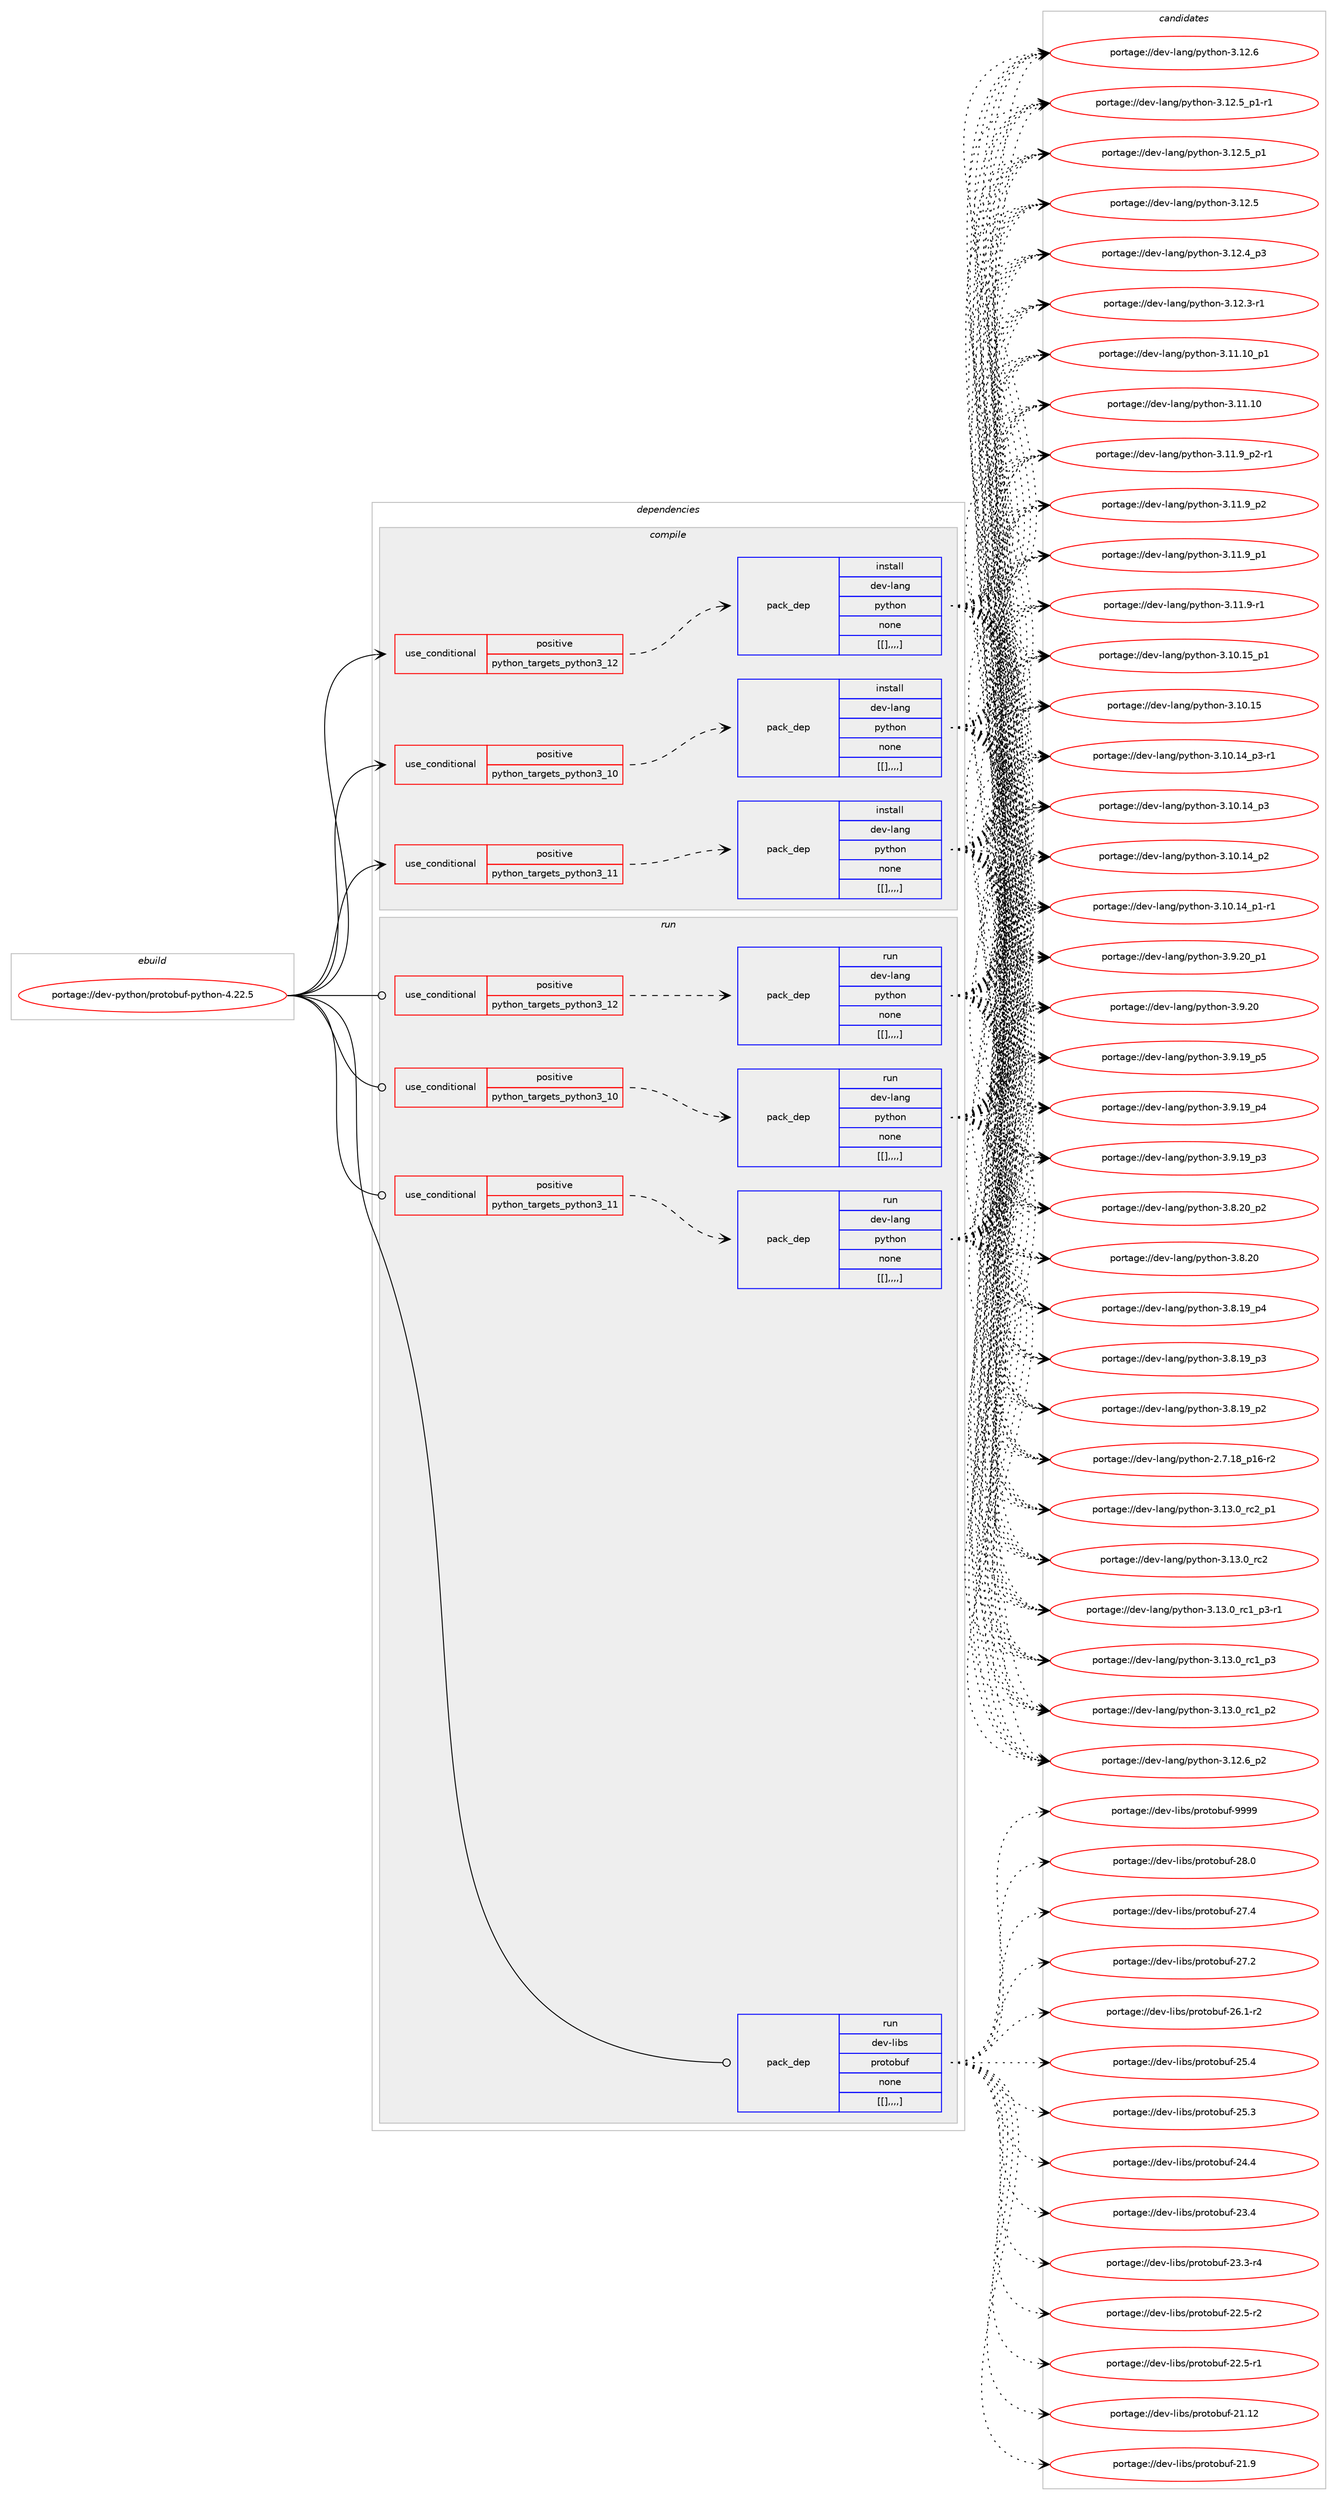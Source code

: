 digraph prolog {

# *************
# Graph options
# *************

newrank=true;
concentrate=true;
compound=true;
graph [rankdir=LR,fontname=Helvetica,fontsize=10,ranksep=1.5];#, ranksep=2.5, nodesep=0.2];
edge  [arrowhead=vee];
node  [fontname=Helvetica,fontsize=10];

# **********
# The ebuild
# **********

subgraph cluster_leftcol {
color=gray;
label=<<i>ebuild</i>>;
id [label="portage://dev-python/protobuf-python-4.22.5", color=red, width=4, href="../dev-python/protobuf-python-4.22.5.svg"];
}

# ****************
# The dependencies
# ****************

subgraph cluster_midcol {
color=gray;
label=<<i>dependencies</i>>;
subgraph cluster_compile {
fillcolor="#eeeeee";
style=filled;
label=<<i>compile</i>>;
subgraph cond37713 {
dependency157585 [label=<<TABLE BORDER="0" CELLBORDER="1" CELLSPACING="0" CELLPADDING="4"><TR><TD ROWSPAN="3" CELLPADDING="10">use_conditional</TD></TR><TR><TD>positive</TD></TR><TR><TD>python_targets_python3_10</TD></TR></TABLE>>, shape=none, color=red];
subgraph pack118655 {
dependency157586 [label=<<TABLE BORDER="0" CELLBORDER="1" CELLSPACING="0" CELLPADDING="4" WIDTH="220"><TR><TD ROWSPAN="6" CELLPADDING="30">pack_dep</TD></TR><TR><TD WIDTH="110">install</TD></TR><TR><TD>dev-lang</TD></TR><TR><TD>python</TD></TR><TR><TD>none</TD></TR><TR><TD>[[],,,,]</TD></TR></TABLE>>, shape=none, color=blue];
}
dependency157585:e -> dependency157586:w [weight=20,style="dashed",arrowhead="vee"];
}
id:e -> dependency157585:w [weight=20,style="solid",arrowhead="vee"];
subgraph cond37714 {
dependency157587 [label=<<TABLE BORDER="0" CELLBORDER="1" CELLSPACING="0" CELLPADDING="4"><TR><TD ROWSPAN="3" CELLPADDING="10">use_conditional</TD></TR><TR><TD>positive</TD></TR><TR><TD>python_targets_python3_11</TD></TR></TABLE>>, shape=none, color=red];
subgraph pack118656 {
dependency157588 [label=<<TABLE BORDER="0" CELLBORDER="1" CELLSPACING="0" CELLPADDING="4" WIDTH="220"><TR><TD ROWSPAN="6" CELLPADDING="30">pack_dep</TD></TR><TR><TD WIDTH="110">install</TD></TR><TR><TD>dev-lang</TD></TR><TR><TD>python</TD></TR><TR><TD>none</TD></TR><TR><TD>[[],,,,]</TD></TR></TABLE>>, shape=none, color=blue];
}
dependency157587:e -> dependency157588:w [weight=20,style="dashed",arrowhead="vee"];
}
id:e -> dependency157587:w [weight=20,style="solid",arrowhead="vee"];
subgraph cond37715 {
dependency157589 [label=<<TABLE BORDER="0" CELLBORDER="1" CELLSPACING="0" CELLPADDING="4"><TR><TD ROWSPAN="3" CELLPADDING="10">use_conditional</TD></TR><TR><TD>positive</TD></TR><TR><TD>python_targets_python3_12</TD></TR></TABLE>>, shape=none, color=red];
subgraph pack118657 {
dependency157590 [label=<<TABLE BORDER="0" CELLBORDER="1" CELLSPACING="0" CELLPADDING="4" WIDTH="220"><TR><TD ROWSPAN="6" CELLPADDING="30">pack_dep</TD></TR><TR><TD WIDTH="110">install</TD></TR><TR><TD>dev-lang</TD></TR><TR><TD>python</TD></TR><TR><TD>none</TD></TR><TR><TD>[[],,,,]</TD></TR></TABLE>>, shape=none, color=blue];
}
dependency157589:e -> dependency157590:w [weight=20,style="dashed",arrowhead="vee"];
}
id:e -> dependency157589:w [weight=20,style="solid",arrowhead="vee"];
}
subgraph cluster_compileandrun {
fillcolor="#eeeeee";
style=filled;
label=<<i>compile and run</i>>;
}
subgraph cluster_run {
fillcolor="#eeeeee";
style=filled;
label=<<i>run</i>>;
subgraph cond37716 {
dependency157591 [label=<<TABLE BORDER="0" CELLBORDER="1" CELLSPACING="0" CELLPADDING="4"><TR><TD ROWSPAN="3" CELLPADDING="10">use_conditional</TD></TR><TR><TD>positive</TD></TR><TR><TD>python_targets_python3_10</TD></TR></TABLE>>, shape=none, color=red];
subgraph pack118658 {
dependency157592 [label=<<TABLE BORDER="0" CELLBORDER="1" CELLSPACING="0" CELLPADDING="4" WIDTH="220"><TR><TD ROWSPAN="6" CELLPADDING="30">pack_dep</TD></TR><TR><TD WIDTH="110">run</TD></TR><TR><TD>dev-lang</TD></TR><TR><TD>python</TD></TR><TR><TD>none</TD></TR><TR><TD>[[],,,,]</TD></TR></TABLE>>, shape=none, color=blue];
}
dependency157591:e -> dependency157592:w [weight=20,style="dashed",arrowhead="vee"];
}
id:e -> dependency157591:w [weight=20,style="solid",arrowhead="odot"];
subgraph cond37717 {
dependency157593 [label=<<TABLE BORDER="0" CELLBORDER="1" CELLSPACING="0" CELLPADDING="4"><TR><TD ROWSPAN="3" CELLPADDING="10">use_conditional</TD></TR><TR><TD>positive</TD></TR><TR><TD>python_targets_python3_11</TD></TR></TABLE>>, shape=none, color=red];
subgraph pack118659 {
dependency157594 [label=<<TABLE BORDER="0" CELLBORDER="1" CELLSPACING="0" CELLPADDING="4" WIDTH="220"><TR><TD ROWSPAN="6" CELLPADDING="30">pack_dep</TD></TR><TR><TD WIDTH="110">run</TD></TR><TR><TD>dev-lang</TD></TR><TR><TD>python</TD></TR><TR><TD>none</TD></TR><TR><TD>[[],,,,]</TD></TR></TABLE>>, shape=none, color=blue];
}
dependency157593:e -> dependency157594:w [weight=20,style="dashed",arrowhead="vee"];
}
id:e -> dependency157593:w [weight=20,style="solid",arrowhead="odot"];
subgraph cond37718 {
dependency157595 [label=<<TABLE BORDER="0" CELLBORDER="1" CELLSPACING="0" CELLPADDING="4"><TR><TD ROWSPAN="3" CELLPADDING="10">use_conditional</TD></TR><TR><TD>positive</TD></TR><TR><TD>python_targets_python3_12</TD></TR></TABLE>>, shape=none, color=red];
subgraph pack118660 {
dependency157596 [label=<<TABLE BORDER="0" CELLBORDER="1" CELLSPACING="0" CELLPADDING="4" WIDTH="220"><TR><TD ROWSPAN="6" CELLPADDING="30">pack_dep</TD></TR><TR><TD WIDTH="110">run</TD></TR><TR><TD>dev-lang</TD></TR><TR><TD>python</TD></TR><TR><TD>none</TD></TR><TR><TD>[[],,,,]</TD></TR></TABLE>>, shape=none, color=blue];
}
dependency157595:e -> dependency157596:w [weight=20,style="dashed",arrowhead="vee"];
}
id:e -> dependency157595:w [weight=20,style="solid",arrowhead="odot"];
subgraph pack118661 {
dependency157597 [label=<<TABLE BORDER="0" CELLBORDER="1" CELLSPACING="0" CELLPADDING="4" WIDTH="220"><TR><TD ROWSPAN="6" CELLPADDING="30">pack_dep</TD></TR><TR><TD WIDTH="110">run</TD></TR><TR><TD>dev-libs</TD></TR><TR><TD>protobuf</TD></TR><TR><TD>none</TD></TR><TR><TD>[[],,,,]</TD></TR></TABLE>>, shape=none, color=blue];
}
id:e -> dependency157597:w [weight=20,style="solid",arrowhead="odot"];
}
}

# **************
# The candidates
# **************

subgraph cluster_choices {
rank=same;
color=gray;
label=<<i>candidates</i>>;

subgraph choice118655 {
color=black;
nodesep=1;
choice100101118451089711010347112121116104111110455146495146489511499509511249 [label="portage://dev-lang/python-3.13.0_rc2_p1", color=red, width=4,href="../dev-lang/python-3.13.0_rc2_p1.svg"];
choice10010111845108971101034711212111610411111045514649514648951149950 [label="portage://dev-lang/python-3.13.0_rc2", color=red, width=4,href="../dev-lang/python-3.13.0_rc2.svg"];
choice1001011184510897110103471121211161041111104551464951464895114994995112514511449 [label="portage://dev-lang/python-3.13.0_rc1_p3-r1", color=red, width=4,href="../dev-lang/python-3.13.0_rc1_p3-r1.svg"];
choice100101118451089711010347112121116104111110455146495146489511499499511251 [label="portage://dev-lang/python-3.13.0_rc1_p3", color=red, width=4,href="../dev-lang/python-3.13.0_rc1_p3.svg"];
choice100101118451089711010347112121116104111110455146495146489511499499511250 [label="portage://dev-lang/python-3.13.0_rc1_p2", color=red, width=4,href="../dev-lang/python-3.13.0_rc1_p2.svg"];
choice100101118451089711010347112121116104111110455146495046549511250 [label="portage://dev-lang/python-3.12.6_p2", color=red, width=4,href="../dev-lang/python-3.12.6_p2.svg"];
choice10010111845108971101034711212111610411111045514649504654 [label="portage://dev-lang/python-3.12.6", color=red, width=4,href="../dev-lang/python-3.12.6.svg"];
choice1001011184510897110103471121211161041111104551464950465395112494511449 [label="portage://dev-lang/python-3.12.5_p1-r1", color=red, width=4,href="../dev-lang/python-3.12.5_p1-r1.svg"];
choice100101118451089711010347112121116104111110455146495046539511249 [label="portage://dev-lang/python-3.12.5_p1", color=red, width=4,href="../dev-lang/python-3.12.5_p1.svg"];
choice10010111845108971101034711212111610411111045514649504653 [label="portage://dev-lang/python-3.12.5", color=red, width=4,href="../dev-lang/python-3.12.5.svg"];
choice100101118451089711010347112121116104111110455146495046529511251 [label="portage://dev-lang/python-3.12.4_p3", color=red, width=4,href="../dev-lang/python-3.12.4_p3.svg"];
choice100101118451089711010347112121116104111110455146495046514511449 [label="portage://dev-lang/python-3.12.3-r1", color=red, width=4,href="../dev-lang/python-3.12.3-r1.svg"];
choice10010111845108971101034711212111610411111045514649494649489511249 [label="portage://dev-lang/python-3.11.10_p1", color=red, width=4,href="../dev-lang/python-3.11.10_p1.svg"];
choice1001011184510897110103471121211161041111104551464949464948 [label="portage://dev-lang/python-3.11.10", color=red, width=4,href="../dev-lang/python-3.11.10.svg"];
choice1001011184510897110103471121211161041111104551464949465795112504511449 [label="portage://dev-lang/python-3.11.9_p2-r1", color=red, width=4,href="../dev-lang/python-3.11.9_p2-r1.svg"];
choice100101118451089711010347112121116104111110455146494946579511250 [label="portage://dev-lang/python-3.11.9_p2", color=red, width=4,href="../dev-lang/python-3.11.9_p2.svg"];
choice100101118451089711010347112121116104111110455146494946579511249 [label="portage://dev-lang/python-3.11.9_p1", color=red, width=4,href="../dev-lang/python-3.11.9_p1.svg"];
choice100101118451089711010347112121116104111110455146494946574511449 [label="portage://dev-lang/python-3.11.9-r1", color=red, width=4,href="../dev-lang/python-3.11.9-r1.svg"];
choice10010111845108971101034711212111610411111045514649484649539511249 [label="portage://dev-lang/python-3.10.15_p1", color=red, width=4,href="../dev-lang/python-3.10.15_p1.svg"];
choice1001011184510897110103471121211161041111104551464948464953 [label="portage://dev-lang/python-3.10.15", color=red, width=4,href="../dev-lang/python-3.10.15.svg"];
choice100101118451089711010347112121116104111110455146494846495295112514511449 [label="portage://dev-lang/python-3.10.14_p3-r1", color=red, width=4,href="../dev-lang/python-3.10.14_p3-r1.svg"];
choice10010111845108971101034711212111610411111045514649484649529511251 [label="portage://dev-lang/python-3.10.14_p3", color=red, width=4,href="../dev-lang/python-3.10.14_p3.svg"];
choice10010111845108971101034711212111610411111045514649484649529511250 [label="portage://dev-lang/python-3.10.14_p2", color=red, width=4,href="../dev-lang/python-3.10.14_p2.svg"];
choice100101118451089711010347112121116104111110455146494846495295112494511449 [label="portage://dev-lang/python-3.10.14_p1-r1", color=red, width=4,href="../dev-lang/python-3.10.14_p1-r1.svg"];
choice100101118451089711010347112121116104111110455146574650489511249 [label="portage://dev-lang/python-3.9.20_p1", color=red, width=4,href="../dev-lang/python-3.9.20_p1.svg"];
choice10010111845108971101034711212111610411111045514657465048 [label="portage://dev-lang/python-3.9.20", color=red, width=4,href="../dev-lang/python-3.9.20.svg"];
choice100101118451089711010347112121116104111110455146574649579511253 [label="portage://dev-lang/python-3.9.19_p5", color=red, width=4,href="../dev-lang/python-3.9.19_p5.svg"];
choice100101118451089711010347112121116104111110455146574649579511252 [label="portage://dev-lang/python-3.9.19_p4", color=red, width=4,href="../dev-lang/python-3.9.19_p4.svg"];
choice100101118451089711010347112121116104111110455146574649579511251 [label="portage://dev-lang/python-3.9.19_p3", color=red, width=4,href="../dev-lang/python-3.9.19_p3.svg"];
choice100101118451089711010347112121116104111110455146564650489511250 [label="portage://dev-lang/python-3.8.20_p2", color=red, width=4,href="../dev-lang/python-3.8.20_p2.svg"];
choice10010111845108971101034711212111610411111045514656465048 [label="portage://dev-lang/python-3.8.20", color=red, width=4,href="../dev-lang/python-3.8.20.svg"];
choice100101118451089711010347112121116104111110455146564649579511252 [label="portage://dev-lang/python-3.8.19_p4", color=red, width=4,href="../dev-lang/python-3.8.19_p4.svg"];
choice100101118451089711010347112121116104111110455146564649579511251 [label="portage://dev-lang/python-3.8.19_p3", color=red, width=4,href="../dev-lang/python-3.8.19_p3.svg"];
choice100101118451089711010347112121116104111110455146564649579511250 [label="portage://dev-lang/python-3.8.19_p2", color=red, width=4,href="../dev-lang/python-3.8.19_p2.svg"];
choice100101118451089711010347112121116104111110455046554649569511249544511450 [label="portage://dev-lang/python-2.7.18_p16-r2", color=red, width=4,href="../dev-lang/python-2.7.18_p16-r2.svg"];
dependency157586:e -> choice100101118451089711010347112121116104111110455146495146489511499509511249:w [style=dotted,weight="100"];
dependency157586:e -> choice10010111845108971101034711212111610411111045514649514648951149950:w [style=dotted,weight="100"];
dependency157586:e -> choice1001011184510897110103471121211161041111104551464951464895114994995112514511449:w [style=dotted,weight="100"];
dependency157586:e -> choice100101118451089711010347112121116104111110455146495146489511499499511251:w [style=dotted,weight="100"];
dependency157586:e -> choice100101118451089711010347112121116104111110455146495146489511499499511250:w [style=dotted,weight="100"];
dependency157586:e -> choice100101118451089711010347112121116104111110455146495046549511250:w [style=dotted,weight="100"];
dependency157586:e -> choice10010111845108971101034711212111610411111045514649504654:w [style=dotted,weight="100"];
dependency157586:e -> choice1001011184510897110103471121211161041111104551464950465395112494511449:w [style=dotted,weight="100"];
dependency157586:e -> choice100101118451089711010347112121116104111110455146495046539511249:w [style=dotted,weight="100"];
dependency157586:e -> choice10010111845108971101034711212111610411111045514649504653:w [style=dotted,weight="100"];
dependency157586:e -> choice100101118451089711010347112121116104111110455146495046529511251:w [style=dotted,weight="100"];
dependency157586:e -> choice100101118451089711010347112121116104111110455146495046514511449:w [style=dotted,weight="100"];
dependency157586:e -> choice10010111845108971101034711212111610411111045514649494649489511249:w [style=dotted,weight="100"];
dependency157586:e -> choice1001011184510897110103471121211161041111104551464949464948:w [style=dotted,weight="100"];
dependency157586:e -> choice1001011184510897110103471121211161041111104551464949465795112504511449:w [style=dotted,weight="100"];
dependency157586:e -> choice100101118451089711010347112121116104111110455146494946579511250:w [style=dotted,weight="100"];
dependency157586:e -> choice100101118451089711010347112121116104111110455146494946579511249:w [style=dotted,weight="100"];
dependency157586:e -> choice100101118451089711010347112121116104111110455146494946574511449:w [style=dotted,weight="100"];
dependency157586:e -> choice10010111845108971101034711212111610411111045514649484649539511249:w [style=dotted,weight="100"];
dependency157586:e -> choice1001011184510897110103471121211161041111104551464948464953:w [style=dotted,weight="100"];
dependency157586:e -> choice100101118451089711010347112121116104111110455146494846495295112514511449:w [style=dotted,weight="100"];
dependency157586:e -> choice10010111845108971101034711212111610411111045514649484649529511251:w [style=dotted,weight="100"];
dependency157586:e -> choice10010111845108971101034711212111610411111045514649484649529511250:w [style=dotted,weight="100"];
dependency157586:e -> choice100101118451089711010347112121116104111110455146494846495295112494511449:w [style=dotted,weight="100"];
dependency157586:e -> choice100101118451089711010347112121116104111110455146574650489511249:w [style=dotted,weight="100"];
dependency157586:e -> choice10010111845108971101034711212111610411111045514657465048:w [style=dotted,weight="100"];
dependency157586:e -> choice100101118451089711010347112121116104111110455146574649579511253:w [style=dotted,weight="100"];
dependency157586:e -> choice100101118451089711010347112121116104111110455146574649579511252:w [style=dotted,weight="100"];
dependency157586:e -> choice100101118451089711010347112121116104111110455146574649579511251:w [style=dotted,weight="100"];
dependency157586:e -> choice100101118451089711010347112121116104111110455146564650489511250:w [style=dotted,weight="100"];
dependency157586:e -> choice10010111845108971101034711212111610411111045514656465048:w [style=dotted,weight="100"];
dependency157586:e -> choice100101118451089711010347112121116104111110455146564649579511252:w [style=dotted,weight="100"];
dependency157586:e -> choice100101118451089711010347112121116104111110455146564649579511251:w [style=dotted,weight="100"];
dependency157586:e -> choice100101118451089711010347112121116104111110455146564649579511250:w [style=dotted,weight="100"];
dependency157586:e -> choice100101118451089711010347112121116104111110455046554649569511249544511450:w [style=dotted,weight="100"];
}
subgraph choice118656 {
color=black;
nodesep=1;
choice100101118451089711010347112121116104111110455146495146489511499509511249 [label="portage://dev-lang/python-3.13.0_rc2_p1", color=red, width=4,href="../dev-lang/python-3.13.0_rc2_p1.svg"];
choice10010111845108971101034711212111610411111045514649514648951149950 [label="portage://dev-lang/python-3.13.0_rc2", color=red, width=4,href="../dev-lang/python-3.13.0_rc2.svg"];
choice1001011184510897110103471121211161041111104551464951464895114994995112514511449 [label="portage://dev-lang/python-3.13.0_rc1_p3-r1", color=red, width=4,href="../dev-lang/python-3.13.0_rc1_p3-r1.svg"];
choice100101118451089711010347112121116104111110455146495146489511499499511251 [label="portage://dev-lang/python-3.13.0_rc1_p3", color=red, width=4,href="../dev-lang/python-3.13.0_rc1_p3.svg"];
choice100101118451089711010347112121116104111110455146495146489511499499511250 [label="portage://dev-lang/python-3.13.0_rc1_p2", color=red, width=4,href="../dev-lang/python-3.13.0_rc1_p2.svg"];
choice100101118451089711010347112121116104111110455146495046549511250 [label="portage://dev-lang/python-3.12.6_p2", color=red, width=4,href="../dev-lang/python-3.12.6_p2.svg"];
choice10010111845108971101034711212111610411111045514649504654 [label="portage://dev-lang/python-3.12.6", color=red, width=4,href="../dev-lang/python-3.12.6.svg"];
choice1001011184510897110103471121211161041111104551464950465395112494511449 [label="portage://dev-lang/python-3.12.5_p1-r1", color=red, width=4,href="../dev-lang/python-3.12.5_p1-r1.svg"];
choice100101118451089711010347112121116104111110455146495046539511249 [label="portage://dev-lang/python-3.12.5_p1", color=red, width=4,href="../dev-lang/python-3.12.5_p1.svg"];
choice10010111845108971101034711212111610411111045514649504653 [label="portage://dev-lang/python-3.12.5", color=red, width=4,href="../dev-lang/python-3.12.5.svg"];
choice100101118451089711010347112121116104111110455146495046529511251 [label="portage://dev-lang/python-3.12.4_p3", color=red, width=4,href="../dev-lang/python-3.12.4_p3.svg"];
choice100101118451089711010347112121116104111110455146495046514511449 [label="portage://dev-lang/python-3.12.3-r1", color=red, width=4,href="../dev-lang/python-3.12.3-r1.svg"];
choice10010111845108971101034711212111610411111045514649494649489511249 [label="portage://dev-lang/python-3.11.10_p1", color=red, width=4,href="../dev-lang/python-3.11.10_p1.svg"];
choice1001011184510897110103471121211161041111104551464949464948 [label="portage://dev-lang/python-3.11.10", color=red, width=4,href="../dev-lang/python-3.11.10.svg"];
choice1001011184510897110103471121211161041111104551464949465795112504511449 [label="portage://dev-lang/python-3.11.9_p2-r1", color=red, width=4,href="../dev-lang/python-3.11.9_p2-r1.svg"];
choice100101118451089711010347112121116104111110455146494946579511250 [label="portage://dev-lang/python-3.11.9_p2", color=red, width=4,href="../dev-lang/python-3.11.9_p2.svg"];
choice100101118451089711010347112121116104111110455146494946579511249 [label="portage://dev-lang/python-3.11.9_p1", color=red, width=4,href="../dev-lang/python-3.11.9_p1.svg"];
choice100101118451089711010347112121116104111110455146494946574511449 [label="portage://dev-lang/python-3.11.9-r1", color=red, width=4,href="../dev-lang/python-3.11.9-r1.svg"];
choice10010111845108971101034711212111610411111045514649484649539511249 [label="portage://dev-lang/python-3.10.15_p1", color=red, width=4,href="../dev-lang/python-3.10.15_p1.svg"];
choice1001011184510897110103471121211161041111104551464948464953 [label="portage://dev-lang/python-3.10.15", color=red, width=4,href="../dev-lang/python-3.10.15.svg"];
choice100101118451089711010347112121116104111110455146494846495295112514511449 [label="portage://dev-lang/python-3.10.14_p3-r1", color=red, width=4,href="../dev-lang/python-3.10.14_p3-r1.svg"];
choice10010111845108971101034711212111610411111045514649484649529511251 [label="portage://dev-lang/python-3.10.14_p3", color=red, width=4,href="../dev-lang/python-3.10.14_p3.svg"];
choice10010111845108971101034711212111610411111045514649484649529511250 [label="portage://dev-lang/python-3.10.14_p2", color=red, width=4,href="../dev-lang/python-3.10.14_p2.svg"];
choice100101118451089711010347112121116104111110455146494846495295112494511449 [label="portage://dev-lang/python-3.10.14_p1-r1", color=red, width=4,href="../dev-lang/python-3.10.14_p1-r1.svg"];
choice100101118451089711010347112121116104111110455146574650489511249 [label="portage://dev-lang/python-3.9.20_p1", color=red, width=4,href="../dev-lang/python-3.9.20_p1.svg"];
choice10010111845108971101034711212111610411111045514657465048 [label="portage://dev-lang/python-3.9.20", color=red, width=4,href="../dev-lang/python-3.9.20.svg"];
choice100101118451089711010347112121116104111110455146574649579511253 [label="portage://dev-lang/python-3.9.19_p5", color=red, width=4,href="../dev-lang/python-3.9.19_p5.svg"];
choice100101118451089711010347112121116104111110455146574649579511252 [label="portage://dev-lang/python-3.9.19_p4", color=red, width=4,href="../dev-lang/python-3.9.19_p4.svg"];
choice100101118451089711010347112121116104111110455146574649579511251 [label="portage://dev-lang/python-3.9.19_p3", color=red, width=4,href="../dev-lang/python-3.9.19_p3.svg"];
choice100101118451089711010347112121116104111110455146564650489511250 [label="portage://dev-lang/python-3.8.20_p2", color=red, width=4,href="../dev-lang/python-3.8.20_p2.svg"];
choice10010111845108971101034711212111610411111045514656465048 [label="portage://dev-lang/python-3.8.20", color=red, width=4,href="../dev-lang/python-3.8.20.svg"];
choice100101118451089711010347112121116104111110455146564649579511252 [label="portage://dev-lang/python-3.8.19_p4", color=red, width=4,href="../dev-lang/python-3.8.19_p4.svg"];
choice100101118451089711010347112121116104111110455146564649579511251 [label="portage://dev-lang/python-3.8.19_p3", color=red, width=4,href="../dev-lang/python-3.8.19_p3.svg"];
choice100101118451089711010347112121116104111110455146564649579511250 [label="portage://dev-lang/python-3.8.19_p2", color=red, width=4,href="../dev-lang/python-3.8.19_p2.svg"];
choice100101118451089711010347112121116104111110455046554649569511249544511450 [label="portage://dev-lang/python-2.7.18_p16-r2", color=red, width=4,href="../dev-lang/python-2.7.18_p16-r2.svg"];
dependency157588:e -> choice100101118451089711010347112121116104111110455146495146489511499509511249:w [style=dotted,weight="100"];
dependency157588:e -> choice10010111845108971101034711212111610411111045514649514648951149950:w [style=dotted,weight="100"];
dependency157588:e -> choice1001011184510897110103471121211161041111104551464951464895114994995112514511449:w [style=dotted,weight="100"];
dependency157588:e -> choice100101118451089711010347112121116104111110455146495146489511499499511251:w [style=dotted,weight="100"];
dependency157588:e -> choice100101118451089711010347112121116104111110455146495146489511499499511250:w [style=dotted,weight="100"];
dependency157588:e -> choice100101118451089711010347112121116104111110455146495046549511250:w [style=dotted,weight="100"];
dependency157588:e -> choice10010111845108971101034711212111610411111045514649504654:w [style=dotted,weight="100"];
dependency157588:e -> choice1001011184510897110103471121211161041111104551464950465395112494511449:w [style=dotted,weight="100"];
dependency157588:e -> choice100101118451089711010347112121116104111110455146495046539511249:w [style=dotted,weight="100"];
dependency157588:e -> choice10010111845108971101034711212111610411111045514649504653:w [style=dotted,weight="100"];
dependency157588:e -> choice100101118451089711010347112121116104111110455146495046529511251:w [style=dotted,weight="100"];
dependency157588:e -> choice100101118451089711010347112121116104111110455146495046514511449:w [style=dotted,weight="100"];
dependency157588:e -> choice10010111845108971101034711212111610411111045514649494649489511249:w [style=dotted,weight="100"];
dependency157588:e -> choice1001011184510897110103471121211161041111104551464949464948:w [style=dotted,weight="100"];
dependency157588:e -> choice1001011184510897110103471121211161041111104551464949465795112504511449:w [style=dotted,weight="100"];
dependency157588:e -> choice100101118451089711010347112121116104111110455146494946579511250:w [style=dotted,weight="100"];
dependency157588:e -> choice100101118451089711010347112121116104111110455146494946579511249:w [style=dotted,weight="100"];
dependency157588:e -> choice100101118451089711010347112121116104111110455146494946574511449:w [style=dotted,weight="100"];
dependency157588:e -> choice10010111845108971101034711212111610411111045514649484649539511249:w [style=dotted,weight="100"];
dependency157588:e -> choice1001011184510897110103471121211161041111104551464948464953:w [style=dotted,weight="100"];
dependency157588:e -> choice100101118451089711010347112121116104111110455146494846495295112514511449:w [style=dotted,weight="100"];
dependency157588:e -> choice10010111845108971101034711212111610411111045514649484649529511251:w [style=dotted,weight="100"];
dependency157588:e -> choice10010111845108971101034711212111610411111045514649484649529511250:w [style=dotted,weight="100"];
dependency157588:e -> choice100101118451089711010347112121116104111110455146494846495295112494511449:w [style=dotted,weight="100"];
dependency157588:e -> choice100101118451089711010347112121116104111110455146574650489511249:w [style=dotted,weight="100"];
dependency157588:e -> choice10010111845108971101034711212111610411111045514657465048:w [style=dotted,weight="100"];
dependency157588:e -> choice100101118451089711010347112121116104111110455146574649579511253:w [style=dotted,weight="100"];
dependency157588:e -> choice100101118451089711010347112121116104111110455146574649579511252:w [style=dotted,weight="100"];
dependency157588:e -> choice100101118451089711010347112121116104111110455146574649579511251:w [style=dotted,weight="100"];
dependency157588:e -> choice100101118451089711010347112121116104111110455146564650489511250:w [style=dotted,weight="100"];
dependency157588:e -> choice10010111845108971101034711212111610411111045514656465048:w [style=dotted,weight="100"];
dependency157588:e -> choice100101118451089711010347112121116104111110455146564649579511252:w [style=dotted,weight="100"];
dependency157588:e -> choice100101118451089711010347112121116104111110455146564649579511251:w [style=dotted,weight="100"];
dependency157588:e -> choice100101118451089711010347112121116104111110455146564649579511250:w [style=dotted,weight="100"];
dependency157588:e -> choice100101118451089711010347112121116104111110455046554649569511249544511450:w [style=dotted,weight="100"];
}
subgraph choice118657 {
color=black;
nodesep=1;
choice100101118451089711010347112121116104111110455146495146489511499509511249 [label="portage://dev-lang/python-3.13.0_rc2_p1", color=red, width=4,href="../dev-lang/python-3.13.0_rc2_p1.svg"];
choice10010111845108971101034711212111610411111045514649514648951149950 [label="portage://dev-lang/python-3.13.0_rc2", color=red, width=4,href="../dev-lang/python-3.13.0_rc2.svg"];
choice1001011184510897110103471121211161041111104551464951464895114994995112514511449 [label="portage://dev-lang/python-3.13.0_rc1_p3-r1", color=red, width=4,href="../dev-lang/python-3.13.0_rc1_p3-r1.svg"];
choice100101118451089711010347112121116104111110455146495146489511499499511251 [label="portage://dev-lang/python-3.13.0_rc1_p3", color=red, width=4,href="../dev-lang/python-3.13.0_rc1_p3.svg"];
choice100101118451089711010347112121116104111110455146495146489511499499511250 [label="portage://dev-lang/python-3.13.0_rc1_p2", color=red, width=4,href="../dev-lang/python-3.13.0_rc1_p2.svg"];
choice100101118451089711010347112121116104111110455146495046549511250 [label="portage://dev-lang/python-3.12.6_p2", color=red, width=4,href="../dev-lang/python-3.12.6_p2.svg"];
choice10010111845108971101034711212111610411111045514649504654 [label="portage://dev-lang/python-3.12.6", color=red, width=4,href="../dev-lang/python-3.12.6.svg"];
choice1001011184510897110103471121211161041111104551464950465395112494511449 [label="portage://dev-lang/python-3.12.5_p1-r1", color=red, width=4,href="../dev-lang/python-3.12.5_p1-r1.svg"];
choice100101118451089711010347112121116104111110455146495046539511249 [label="portage://dev-lang/python-3.12.5_p1", color=red, width=4,href="../dev-lang/python-3.12.5_p1.svg"];
choice10010111845108971101034711212111610411111045514649504653 [label="portage://dev-lang/python-3.12.5", color=red, width=4,href="../dev-lang/python-3.12.5.svg"];
choice100101118451089711010347112121116104111110455146495046529511251 [label="portage://dev-lang/python-3.12.4_p3", color=red, width=4,href="../dev-lang/python-3.12.4_p3.svg"];
choice100101118451089711010347112121116104111110455146495046514511449 [label="portage://dev-lang/python-3.12.3-r1", color=red, width=4,href="../dev-lang/python-3.12.3-r1.svg"];
choice10010111845108971101034711212111610411111045514649494649489511249 [label="portage://dev-lang/python-3.11.10_p1", color=red, width=4,href="../dev-lang/python-3.11.10_p1.svg"];
choice1001011184510897110103471121211161041111104551464949464948 [label="portage://dev-lang/python-3.11.10", color=red, width=4,href="../dev-lang/python-3.11.10.svg"];
choice1001011184510897110103471121211161041111104551464949465795112504511449 [label="portage://dev-lang/python-3.11.9_p2-r1", color=red, width=4,href="../dev-lang/python-3.11.9_p2-r1.svg"];
choice100101118451089711010347112121116104111110455146494946579511250 [label="portage://dev-lang/python-3.11.9_p2", color=red, width=4,href="../dev-lang/python-3.11.9_p2.svg"];
choice100101118451089711010347112121116104111110455146494946579511249 [label="portage://dev-lang/python-3.11.9_p1", color=red, width=4,href="../dev-lang/python-3.11.9_p1.svg"];
choice100101118451089711010347112121116104111110455146494946574511449 [label="portage://dev-lang/python-3.11.9-r1", color=red, width=4,href="../dev-lang/python-3.11.9-r1.svg"];
choice10010111845108971101034711212111610411111045514649484649539511249 [label="portage://dev-lang/python-3.10.15_p1", color=red, width=4,href="../dev-lang/python-3.10.15_p1.svg"];
choice1001011184510897110103471121211161041111104551464948464953 [label="portage://dev-lang/python-3.10.15", color=red, width=4,href="../dev-lang/python-3.10.15.svg"];
choice100101118451089711010347112121116104111110455146494846495295112514511449 [label="portage://dev-lang/python-3.10.14_p3-r1", color=red, width=4,href="../dev-lang/python-3.10.14_p3-r1.svg"];
choice10010111845108971101034711212111610411111045514649484649529511251 [label="portage://dev-lang/python-3.10.14_p3", color=red, width=4,href="../dev-lang/python-3.10.14_p3.svg"];
choice10010111845108971101034711212111610411111045514649484649529511250 [label="portage://dev-lang/python-3.10.14_p2", color=red, width=4,href="../dev-lang/python-3.10.14_p2.svg"];
choice100101118451089711010347112121116104111110455146494846495295112494511449 [label="portage://dev-lang/python-3.10.14_p1-r1", color=red, width=4,href="../dev-lang/python-3.10.14_p1-r1.svg"];
choice100101118451089711010347112121116104111110455146574650489511249 [label="portage://dev-lang/python-3.9.20_p1", color=red, width=4,href="../dev-lang/python-3.9.20_p1.svg"];
choice10010111845108971101034711212111610411111045514657465048 [label="portage://dev-lang/python-3.9.20", color=red, width=4,href="../dev-lang/python-3.9.20.svg"];
choice100101118451089711010347112121116104111110455146574649579511253 [label="portage://dev-lang/python-3.9.19_p5", color=red, width=4,href="../dev-lang/python-3.9.19_p5.svg"];
choice100101118451089711010347112121116104111110455146574649579511252 [label="portage://dev-lang/python-3.9.19_p4", color=red, width=4,href="../dev-lang/python-3.9.19_p4.svg"];
choice100101118451089711010347112121116104111110455146574649579511251 [label="portage://dev-lang/python-3.9.19_p3", color=red, width=4,href="../dev-lang/python-3.9.19_p3.svg"];
choice100101118451089711010347112121116104111110455146564650489511250 [label="portage://dev-lang/python-3.8.20_p2", color=red, width=4,href="../dev-lang/python-3.8.20_p2.svg"];
choice10010111845108971101034711212111610411111045514656465048 [label="portage://dev-lang/python-3.8.20", color=red, width=4,href="../dev-lang/python-3.8.20.svg"];
choice100101118451089711010347112121116104111110455146564649579511252 [label="portage://dev-lang/python-3.8.19_p4", color=red, width=4,href="../dev-lang/python-3.8.19_p4.svg"];
choice100101118451089711010347112121116104111110455146564649579511251 [label="portage://dev-lang/python-3.8.19_p3", color=red, width=4,href="../dev-lang/python-3.8.19_p3.svg"];
choice100101118451089711010347112121116104111110455146564649579511250 [label="portage://dev-lang/python-3.8.19_p2", color=red, width=4,href="../dev-lang/python-3.8.19_p2.svg"];
choice100101118451089711010347112121116104111110455046554649569511249544511450 [label="portage://dev-lang/python-2.7.18_p16-r2", color=red, width=4,href="../dev-lang/python-2.7.18_p16-r2.svg"];
dependency157590:e -> choice100101118451089711010347112121116104111110455146495146489511499509511249:w [style=dotted,weight="100"];
dependency157590:e -> choice10010111845108971101034711212111610411111045514649514648951149950:w [style=dotted,weight="100"];
dependency157590:e -> choice1001011184510897110103471121211161041111104551464951464895114994995112514511449:w [style=dotted,weight="100"];
dependency157590:e -> choice100101118451089711010347112121116104111110455146495146489511499499511251:w [style=dotted,weight="100"];
dependency157590:e -> choice100101118451089711010347112121116104111110455146495146489511499499511250:w [style=dotted,weight="100"];
dependency157590:e -> choice100101118451089711010347112121116104111110455146495046549511250:w [style=dotted,weight="100"];
dependency157590:e -> choice10010111845108971101034711212111610411111045514649504654:w [style=dotted,weight="100"];
dependency157590:e -> choice1001011184510897110103471121211161041111104551464950465395112494511449:w [style=dotted,weight="100"];
dependency157590:e -> choice100101118451089711010347112121116104111110455146495046539511249:w [style=dotted,weight="100"];
dependency157590:e -> choice10010111845108971101034711212111610411111045514649504653:w [style=dotted,weight="100"];
dependency157590:e -> choice100101118451089711010347112121116104111110455146495046529511251:w [style=dotted,weight="100"];
dependency157590:e -> choice100101118451089711010347112121116104111110455146495046514511449:w [style=dotted,weight="100"];
dependency157590:e -> choice10010111845108971101034711212111610411111045514649494649489511249:w [style=dotted,weight="100"];
dependency157590:e -> choice1001011184510897110103471121211161041111104551464949464948:w [style=dotted,weight="100"];
dependency157590:e -> choice1001011184510897110103471121211161041111104551464949465795112504511449:w [style=dotted,weight="100"];
dependency157590:e -> choice100101118451089711010347112121116104111110455146494946579511250:w [style=dotted,weight="100"];
dependency157590:e -> choice100101118451089711010347112121116104111110455146494946579511249:w [style=dotted,weight="100"];
dependency157590:e -> choice100101118451089711010347112121116104111110455146494946574511449:w [style=dotted,weight="100"];
dependency157590:e -> choice10010111845108971101034711212111610411111045514649484649539511249:w [style=dotted,weight="100"];
dependency157590:e -> choice1001011184510897110103471121211161041111104551464948464953:w [style=dotted,weight="100"];
dependency157590:e -> choice100101118451089711010347112121116104111110455146494846495295112514511449:w [style=dotted,weight="100"];
dependency157590:e -> choice10010111845108971101034711212111610411111045514649484649529511251:w [style=dotted,weight="100"];
dependency157590:e -> choice10010111845108971101034711212111610411111045514649484649529511250:w [style=dotted,weight="100"];
dependency157590:e -> choice100101118451089711010347112121116104111110455146494846495295112494511449:w [style=dotted,weight="100"];
dependency157590:e -> choice100101118451089711010347112121116104111110455146574650489511249:w [style=dotted,weight="100"];
dependency157590:e -> choice10010111845108971101034711212111610411111045514657465048:w [style=dotted,weight="100"];
dependency157590:e -> choice100101118451089711010347112121116104111110455146574649579511253:w [style=dotted,weight="100"];
dependency157590:e -> choice100101118451089711010347112121116104111110455146574649579511252:w [style=dotted,weight="100"];
dependency157590:e -> choice100101118451089711010347112121116104111110455146574649579511251:w [style=dotted,weight="100"];
dependency157590:e -> choice100101118451089711010347112121116104111110455146564650489511250:w [style=dotted,weight="100"];
dependency157590:e -> choice10010111845108971101034711212111610411111045514656465048:w [style=dotted,weight="100"];
dependency157590:e -> choice100101118451089711010347112121116104111110455146564649579511252:w [style=dotted,weight="100"];
dependency157590:e -> choice100101118451089711010347112121116104111110455146564649579511251:w [style=dotted,weight="100"];
dependency157590:e -> choice100101118451089711010347112121116104111110455146564649579511250:w [style=dotted,weight="100"];
dependency157590:e -> choice100101118451089711010347112121116104111110455046554649569511249544511450:w [style=dotted,weight="100"];
}
subgraph choice118658 {
color=black;
nodesep=1;
choice100101118451089711010347112121116104111110455146495146489511499509511249 [label="portage://dev-lang/python-3.13.0_rc2_p1", color=red, width=4,href="../dev-lang/python-3.13.0_rc2_p1.svg"];
choice10010111845108971101034711212111610411111045514649514648951149950 [label="portage://dev-lang/python-3.13.0_rc2", color=red, width=4,href="../dev-lang/python-3.13.0_rc2.svg"];
choice1001011184510897110103471121211161041111104551464951464895114994995112514511449 [label="portage://dev-lang/python-3.13.0_rc1_p3-r1", color=red, width=4,href="../dev-lang/python-3.13.0_rc1_p3-r1.svg"];
choice100101118451089711010347112121116104111110455146495146489511499499511251 [label="portage://dev-lang/python-3.13.0_rc1_p3", color=red, width=4,href="../dev-lang/python-3.13.0_rc1_p3.svg"];
choice100101118451089711010347112121116104111110455146495146489511499499511250 [label="portage://dev-lang/python-3.13.0_rc1_p2", color=red, width=4,href="../dev-lang/python-3.13.0_rc1_p2.svg"];
choice100101118451089711010347112121116104111110455146495046549511250 [label="portage://dev-lang/python-3.12.6_p2", color=red, width=4,href="../dev-lang/python-3.12.6_p2.svg"];
choice10010111845108971101034711212111610411111045514649504654 [label="portage://dev-lang/python-3.12.6", color=red, width=4,href="../dev-lang/python-3.12.6.svg"];
choice1001011184510897110103471121211161041111104551464950465395112494511449 [label="portage://dev-lang/python-3.12.5_p1-r1", color=red, width=4,href="../dev-lang/python-3.12.5_p1-r1.svg"];
choice100101118451089711010347112121116104111110455146495046539511249 [label="portage://dev-lang/python-3.12.5_p1", color=red, width=4,href="../dev-lang/python-3.12.5_p1.svg"];
choice10010111845108971101034711212111610411111045514649504653 [label="portage://dev-lang/python-3.12.5", color=red, width=4,href="../dev-lang/python-3.12.5.svg"];
choice100101118451089711010347112121116104111110455146495046529511251 [label="portage://dev-lang/python-3.12.4_p3", color=red, width=4,href="../dev-lang/python-3.12.4_p3.svg"];
choice100101118451089711010347112121116104111110455146495046514511449 [label="portage://dev-lang/python-3.12.3-r1", color=red, width=4,href="../dev-lang/python-3.12.3-r1.svg"];
choice10010111845108971101034711212111610411111045514649494649489511249 [label="portage://dev-lang/python-3.11.10_p1", color=red, width=4,href="../dev-lang/python-3.11.10_p1.svg"];
choice1001011184510897110103471121211161041111104551464949464948 [label="portage://dev-lang/python-3.11.10", color=red, width=4,href="../dev-lang/python-3.11.10.svg"];
choice1001011184510897110103471121211161041111104551464949465795112504511449 [label="portage://dev-lang/python-3.11.9_p2-r1", color=red, width=4,href="../dev-lang/python-3.11.9_p2-r1.svg"];
choice100101118451089711010347112121116104111110455146494946579511250 [label="portage://dev-lang/python-3.11.9_p2", color=red, width=4,href="../dev-lang/python-3.11.9_p2.svg"];
choice100101118451089711010347112121116104111110455146494946579511249 [label="portage://dev-lang/python-3.11.9_p1", color=red, width=4,href="../dev-lang/python-3.11.9_p1.svg"];
choice100101118451089711010347112121116104111110455146494946574511449 [label="portage://dev-lang/python-3.11.9-r1", color=red, width=4,href="../dev-lang/python-3.11.9-r1.svg"];
choice10010111845108971101034711212111610411111045514649484649539511249 [label="portage://dev-lang/python-3.10.15_p1", color=red, width=4,href="../dev-lang/python-3.10.15_p1.svg"];
choice1001011184510897110103471121211161041111104551464948464953 [label="portage://dev-lang/python-3.10.15", color=red, width=4,href="../dev-lang/python-3.10.15.svg"];
choice100101118451089711010347112121116104111110455146494846495295112514511449 [label="portage://dev-lang/python-3.10.14_p3-r1", color=red, width=4,href="../dev-lang/python-3.10.14_p3-r1.svg"];
choice10010111845108971101034711212111610411111045514649484649529511251 [label="portage://dev-lang/python-3.10.14_p3", color=red, width=4,href="../dev-lang/python-3.10.14_p3.svg"];
choice10010111845108971101034711212111610411111045514649484649529511250 [label="portage://dev-lang/python-3.10.14_p2", color=red, width=4,href="../dev-lang/python-3.10.14_p2.svg"];
choice100101118451089711010347112121116104111110455146494846495295112494511449 [label="portage://dev-lang/python-3.10.14_p1-r1", color=red, width=4,href="../dev-lang/python-3.10.14_p1-r1.svg"];
choice100101118451089711010347112121116104111110455146574650489511249 [label="portage://dev-lang/python-3.9.20_p1", color=red, width=4,href="../dev-lang/python-3.9.20_p1.svg"];
choice10010111845108971101034711212111610411111045514657465048 [label="portage://dev-lang/python-3.9.20", color=red, width=4,href="../dev-lang/python-3.9.20.svg"];
choice100101118451089711010347112121116104111110455146574649579511253 [label="portage://dev-lang/python-3.9.19_p5", color=red, width=4,href="../dev-lang/python-3.9.19_p5.svg"];
choice100101118451089711010347112121116104111110455146574649579511252 [label="portage://dev-lang/python-3.9.19_p4", color=red, width=4,href="../dev-lang/python-3.9.19_p4.svg"];
choice100101118451089711010347112121116104111110455146574649579511251 [label="portage://dev-lang/python-3.9.19_p3", color=red, width=4,href="../dev-lang/python-3.9.19_p3.svg"];
choice100101118451089711010347112121116104111110455146564650489511250 [label="portage://dev-lang/python-3.8.20_p2", color=red, width=4,href="../dev-lang/python-3.8.20_p2.svg"];
choice10010111845108971101034711212111610411111045514656465048 [label="portage://dev-lang/python-3.8.20", color=red, width=4,href="../dev-lang/python-3.8.20.svg"];
choice100101118451089711010347112121116104111110455146564649579511252 [label="portage://dev-lang/python-3.8.19_p4", color=red, width=4,href="../dev-lang/python-3.8.19_p4.svg"];
choice100101118451089711010347112121116104111110455146564649579511251 [label="portage://dev-lang/python-3.8.19_p3", color=red, width=4,href="../dev-lang/python-3.8.19_p3.svg"];
choice100101118451089711010347112121116104111110455146564649579511250 [label="portage://dev-lang/python-3.8.19_p2", color=red, width=4,href="../dev-lang/python-3.8.19_p2.svg"];
choice100101118451089711010347112121116104111110455046554649569511249544511450 [label="portage://dev-lang/python-2.7.18_p16-r2", color=red, width=4,href="../dev-lang/python-2.7.18_p16-r2.svg"];
dependency157592:e -> choice100101118451089711010347112121116104111110455146495146489511499509511249:w [style=dotted,weight="100"];
dependency157592:e -> choice10010111845108971101034711212111610411111045514649514648951149950:w [style=dotted,weight="100"];
dependency157592:e -> choice1001011184510897110103471121211161041111104551464951464895114994995112514511449:w [style=dotted,weight="100"];
dependency157592:e -> choice100101118451089711010347112121116104111110455146495146489511499499511251:w [style=dotted,weight="100"];
dependency157592:e -> choice100101118451089711010347112121116104111110455146495146489511499499511250:w [style=dotted,weight="100"];
dependency157592:e -> choice100101118451089711010347112121116104111110455146495046549511250:w [style=dotted,weight="100"];
dependency157592:e -> choice10010111845108971101034711212111610411111045514649504654:w [style=dotted,weight="100"];
dependency157592:e -> choice1001011184510897110103471121211161041111104551464950465395112494511449:w [style=dotted,weight="100"];
dependency157592:e -> choice100101118451089711010347112121116104111110455146495046539511249:w [style=dotted,weight="100"];
dependency157592:e -> choice10010111845108971101034711212111610411111045514649504653:w [style=dotted,weight="100"];
dependency157592:e -> choice100101118451089711010347112121116104111110455146495046529511251:w [style=dotted,weight="100"];
dependency157592:e -> choice100101118451089711010347112121116104111110455146495046514511449:w [style=dotted,weight="100"];
dependency157592:e -> choice10010111845108971101034711212111610411111045514649494649489511249:w [style=dotted,weight="100"];
dependency157592:e -> choice1001011184510897110103471121211161041111104551464949464948:w [style=dotted,weight="100"];
dependency157592:e -> choice1001011184510897110103471121211161041111104551464949465795112504511449:w [style=dotted,weight="100"];
dependency157592:e -> choice100101118451089711010347112121116104111110455146494946579511250:w [style=dotted,weight="100"];
dependency157592:e -> choice100101118451089711010347112121116104111110455146494946579511249:w [style=dotted,weight="100"];
dependency157592:e -> choice100101118451089711010347112121116104111110455146494946574511449:w [style=dotted,weight="100"];
dependency157592:e -> choice10010111845108971101034711212111610411111045514649484649539511249:w [style=dotted,weight="100"];
dependency157592:e -> choice1001011184510897110103471121211161041111104551464948464953:w [style=dotted,weight="100"];
dependency157592:e -> choice100101118451089711010347112121116104111110455146494846495295112514511449:w [style=dotted,weight="100"];
dependency157592:e -> choice10010111845108971101034711212111610411111045514649484649529511251:w [style=dotted,weight="100"];
dependency157592:e -> choice10010111845108971101034711212111610411111045514649484649529511250:w [style=dotted,weight="100"];
dependency157592:e -> choice100101118451089711010347112121116104111110455146494846495295112494511449:w [style=dotted,weight="100"];
dependency157592:e -> choice100101118451089711010347112121116104111110455146574650489511249:w [style=dotted,weight="100"];
dependency157592:e -> choice10010111845108971101034711212111610411111045514657465048:w [style=dotted,weight="100"];
dependency157592:e -> choice100101118451089711010347112121116104111110455146574649579511253:w [style=dotted,weight="100"];
dependency157592:e -> choice100101118451089711010347112121116104111110455146574649579511252:w [style=dotted,weight="100"];
dependency157592:e -> choice100101118451089711010347112121116104111110455146574649579511251:w [style=dotted,weight="100"];
dependency157592:e -> choice100101118451089711010347112121116104111110455146564650489511250:w [style=dotted,weight="100"];
dependency157592:e -> choice10010111845108971101034711212111610411111045514656465048:w [style=dotted,weight="100"];
dependency157592:e -> choice100101118451089711010347112121116104111110455146564649579511252:w [style=dotted,weight="100"];
dependency157592:e -> choice100101118451089711010347112121116104111110455146564649579511251:w [style=dotted,weight="100"];
dependency157592:e -> choice100101118451089711010347112121116104111110455146564649579511250:w [style=dotted,weight="100"];
dependency157592:e -> choice100101118451089711010347112121116104111110455046554649569511249544511450:w [style=dotted,weight="100"];
}
subgraph choice118659 {
color=black;
nodesep=1;
choice100101118451089711010347112121116104111110455146495146489511499509511249 [label="portage://dev-lang/python-3.13.0_rc2_p1", color=red, width=4,href="../dev-lang/python-3.13.0_rc2_p1.svg"];
choice10010111845108971101034711212111610411111045514649514648951149950 [label="portage://dev-lang/python-3.13.0_rc2", color=red, width=4,href="../dev-lang/python-3.13.0_rc2.svg"];
choice1001011184510897110103471121211161041111104551464951464895114994995112514511449 [label="portage://dev-lang/python-3.13.0_rc1_p3-r1", color=red, width=4,href="../dev-lang/python-3.13.0_rc1_p3-r1.svg"];
choice100101118451089711010347112121116104111110455146495146489511499499511251 [label="portage://dev-lang/python-3.13.0_rc1_p3", color=red, width=4,href="../dev-lang/python-3.13.0_rc1_p3.svg"];
choice100101118451089711010347112121116104111110455146495146489511499499511250 [label="portage://dev-lang/python-3.13.0_rc1_p2", color=red, width=4,href="../dev-lang/python-3.13.0_rc1_p2.svg"];
choice100101118451089711010347112121116104111110455146495046549511250 [label="portage://dev-lang/python-3.12.6_p2", color=red, width=4,href="../dev-lang/python-3.12.6_p2.svg"];
choice10010111845108971101034711212111610411111045514649504654 [label="portage://dev-lang/python-3.12.6", color=red, width=4,href="../dev-lang/python-3.12.6.svg"];
choice1001011184510897110103471121211161041111104551464950465395112494511449 [label="portage://dev-lang/python-3.12.5_p1-r1", color=red, width=4,href="../dev-lang/python-3.12.5_p1-r1.svg"];
choice100101118451089711010347112121116104111110455146495046539511249 [label="portage://dev-lang/python-3.12.5_p1", color=red, width=4,href="../dev-lang/python-3.12.5_p1.svg"];
choice10010111845108971101034711212111610411111045514649504653 [label="portage://dev-lang/python-3.12.5", color=red, width=4,href="../dev-lang/python-3.12.5.svg"];
choice100101118451089711010347112121116104111110455146495046529511251 [label="portage://dev-lang/python-3.12.4_p3", color=red, width=4,href="../dev-lang/python-3.12.4_p3.svg"];
choice100101118451089711010347112121116104111110455146495046514511449 [label="portage://dev-lang/python-3.12.3-r1", color=red, width=4,href="../dev-lang/python-3.12.3-r1.svg"];
choice10010111845108971101034711212111610411111045514649494649489511249 [label="portage://dev-lang/python-3.11.10_p1", color=red, width=4,href="../dev-lang/python-3.11.10_p1.svg"];
choice1001011184510897110103471121211161041111104551464949464948 [label="portage://dev-lang/python-3.11.10", color=red, width=4,href="../dev-lang/python-3.11.10.svg"];
choice1001011184510897110103471121211161041111104551464949465795112504511449 [label="portage://dev-lang/python-3.11.9_p2-r1", color=red, width=4,href="../dev-lang/python-3.11.9_p2-r1.svg"];
choice100101118451089711010347112121116104111110455146494946579511250 [label="portage://dev-lang/python-3.11.9_p2", color=red, width=4,href="../dev-lang/python-3.11.9_p2.svg"];
choice100101118451089711010347112121116104111110455146494946579511249 [label="portage://dev-lang/python-3.11.9_p1", color=red, width=4,href="../dev-lang/python-3.11.9_p1.svg"];
choice100101118451089711010347112121116104111110455146494946574511449 [label="portage://dev-lang/python-3.11.9-r1", color=red, width=4,href="../dev-lang/python-3.11.9-r1.svg"];
choice10010111845108971101034711212111610411111045514649484649539511249 [label="portage://dev-lang/python-3.10.15_p1", color=red, width=4,href="../dev-lang/python-3.10.15_p1.svg"];
choice1001011184510897110103471121211161041111104551464948464953 [label="portage://dev-lang/python-3.10.15", color=red, width=4,href="../dev-lang/python-3.10.15.svg"];
choice100101118451089711010347112121116104111110455146494846495295112514511449 [label="portage://dev-lang/python-3.10.14_p3-r1", color=red, width=4,href="../dev-lang/python-3.10.14_p3-r1.svg"];
choice10010111845108971101034711212111610411111045514649484649529511251 [label="portage://dev-lang/python-3.10.14_p3", color=red, width=4,href="../dev-lang/python-3.10.14_p3.svg"];
choice10010111845108971101034711212111610411111045514649484649529511250 [label="portage://dev-lang/python-3.10.14_p2", color=red, width=4,href="../dev-lang/python-3.10.14_p2.svg"];
choice100101118451089711010347112121116104111110455146494846495295112494511449 [label="portage://dev-lang/python-3.10.14_p1-r1", color=red, width=4,href="../dev-lang/python-3.10.14_p1-r1.svg"];
choice100101118451089711010347112121116104111110455146574650489511249 [label="portage://dev-lang/python-3.9.20_p1", color=red, width=4,href="../dev-lang/python-3.9.20_p1.svg"];
choice10010111845108971101034711212111610411111045514657465048 [label="portage://dev-lang/python-3.9.20", color=red, width=4,href="../dev-lang/python-3.9.20.svg"];
choice100101118451089711010347112121116104111110455146574649579511253 [label="portage://dev-lang/python-3.9.19_p5", color=red, width=4,href="../dev-lang/python-3.9.19_p5.svg"];
choice100101118451089711010347112121116104111110455146574649579511252 [label="portage://dev-lang/python-3.9.19_p4", color=red, width=4,href="../dev-lang/python-3.9.19_p4.svg"];
choice100101118451089711010347112121116104111110455146574649579511251 [label="portage://dev-lang/python-3.9.19_p3", color=red, width=4,href="../dev-lang/python-3.9.19_p3.svg"];
choice100101118451089711010347112121116104111110455146564650489511250 [label="portage://dev-lang/python-3.8.20_p2", color=red, width=4,href="../dev-lang/python-3.8.20_p2.svg"];
choice10010111845108971101034711212111610411111045514656465048 [label="portage://dev-lang/python-3.8.20", color=red, width=4,href="../dev-lang/python-3.8.20.svg"];
choice100101118451089711010347112121116104111110455146564649579511252 [label="portage://dev-lang/python-3.8.19_p4", color=red, width=4,href="../dev-lang/python-3.8.19_p4.svg"];
choice100101118451089711010347112121116104111110455146564649579511251 [label="portage://dev-lang/python-3.8.19_p3", color=red, width=4,href="../dev-lang/python-3.8.19_p3.svg"];
choice100101118451089711010347112121116104111110455146564649579511250 [label="portage://dev-lang/python-3.8.19_p2", color=red, width=4,href="../dev-lang/python-3.8.19_p2.svg"];
choice100101118451089711010347112121116104111110455046554649569511249544511450 [label="portage://dev-lang/python-2.7.18_p16-r2", color=red, width=4,href="../dev-lang/python-2.7.18_p16-r2.svg"];
dependency157594:e -> choice100101118451089711010347112121116104111110455146495146489511499509511249:w [style=dotted,weight="100"];
dependency157594:e -> choice10010111845108971101034711212111610411111045514649514648951149950:w [style=dotted,weight="100"];
dependency157594:e -> choice1001011184510897110103471121211161041111104551464951464895114994995112514511449:w [style=dotted,weight="100"];
dependency157594:e -> choice100101118451089711010347112121116104111110455146495146489511499499511251:w [style=dotted,weight="100"];
dependency157594:e -> choice100101118451089711010347112121116104111110455146495146489511499499511250:w [style=dotted,weight="100"];
dependency157594:e -> choice100101118451089711010347112121116104111110455146495046549511250:w [style=dotted,weight="100"];
dependency157594:e -> choice10010111845108971101034711212111610411111045514649504654:w [style=dotted,weight="100"];
dependency157594:e -> choice1001011184510897110103471121211161041111104551464950465395112494511449:w [style=dotted,weight="100"];
dependency157594:e -> choice100101118451089711010347112121116104111110455146495046539511249:w [style=dotted,weight="100"];
dependency157594:e -> choice10010111845108971101034711212111610411111045514649504653:w [style=dotted,weight="100"];
dependency157594:e -> choice100101118451089711010347112121116104111110455146495046529511251:w [style=dotted,weight="100"];
dependency157594:e -> choice100101118451089711010347112121116104111110455146495046514511449:w [style=dotted,weight="100"];
dependency157594:e -> choice10010111845108971101034711212111610411111045514649494649489511249:w [style=dotted,weight="100"];
dependency157594:e -> choice1001011184510897110103471121211161041111104551464949464948:w [style=dotted,weight="100"];
dependency157594:e -> choice1001011184510897110103471121211161041111104551464949465795112504511449:w [style=dotted,weight="100"];
dependency157594:e -> choice100101118451089711010347112121116104111110455146494946579511250:w [style=dotted,weight="100"];
dependency157594:e -> choice100101118451089711010347112121116104111110455146494946579511249:w [style=dotted,weight="100"];
dependency157594:e -> choice100101118451089711010347112121116104111110455146494946574511449:w [style=dotted,weight="100"];
dependency157594:e -> choice10010111845108971101034711212111610411111045514649484649539511249:w [style=dotted,weight="100"];
dependency157594:e -> choice1001011184510897110103471121211161041111104551464948464953:w [style=dotted,weight="100"];
dependency157594:e -> choice100101118451089711010347112121116104111110455146494846495295112514511449:w [style=dotted,weight="100"];
dependency157594:e -> choice10010111845108971101034711212111610411111045514649484649529511251:w [style=dotted,weight="100"];
dependency157594:e -> choice10010111845108971101034711212111610411111045514649484649529511250:w [style=dotted,weight="100"];
dependency157594:e -> choice100101118451089711010347112121116104111110455146494846495295112494511449:w [style=dotted,weight="100"];
dependency157594:e -> choice100101118451089711010347112121116104111110455146574650489511249:w [style=dotted,weight="100"];
dependency157594:e -> choice10010111845108971101034711212111610411111045514657465048:w [style=dotted,weight="100"];
dependency157594:e -> choice100101118451089711010347112121116104111110455146574649579511253:w [style=dotted,weight="100"];
dependency157594:e -> choice100101118451089711010347112121116104111110455146574649579511252:w [style=dotted,weight="100"];
dependency157594:e -> choice100101118451089711010347112121116104111110455146574649579511251:w [style=dotted,weight="100"];
dependency157594:e -> choice100101118451089711010347112121116104111110455146564650489511250:w [style=dotted,weight="100"];
dependency157594:e -> choice10010111845108971101034711212111610411111045514656465048:w [style=dotted,weight="100"];
dependency157594:e -> choice100101118451089711010347112121116104111110455146564649579511252:w [style=dotted,weight="100"];
dependency157594:e -> choice100101118451089711010347112121116104111110455146564649579511251:w [style=dotted,weight="100"];
dependency157594:e -> choice100101118451089711010347112121116104111110455146564649579511250:w [style=dotted,weight="100"];
dependency157594:e -> choice100101118451089711010347112121116104111110455046554649569511249544511450:w [style=dotted,weight="100"];
}
subgraph choice118660 {
color=black;
nodesep=1;
choice100101118451089711010347112121116104111110455146495146489511499509511249 [label="portage://dev-lang/python-3.13.0_rc2_p1", color=red, width=4,href="../dev-lang/python-3.13.0_rc2_p1.svg"];
choice10010111845108971101034711212111610411111045514649514648951149950 [label="portage://dev-lang/python-3.13.0_rc2", color=red, width=4,href="../dev-lang/python-3.13.0_rc2.svg"];
choice1001011184510897110103471121211161041111104551464951464895114994995112514511449 [label="portage://dev-lang/python-3.13.0_rc1_p3-r1", color=red, width=4,href="../dev-lang/python-3.13.0_rc1_p3-r1.svg"];
choice100101118451089711010347112121116104111110455146495146489511499499511251 [label="portage://dev-lang/python-3.13.0_rc1_p3", color=red, width=4,href="../dev-lang/python-3.13.0_rc1_p3.svg"];
choice100101118451089711010347112121116104111110455146495146489511499499511250 [label="portage://dev-lang/python-3.13.0_rc1_p2", color=red, width=4,href="../dev-lang/python-3.13.0_rc1_p2.svg"];
choice100101118451089711010347112121116104111110455146495046549511250 [label="portage://dev-lang/python-3.12.6_p2", color=red, width=4,href="../dev-lang/python-3.12.6_p2.svg"];
choice10010111845108971101034711212111610411111045514649504654 [label="portage://dev-lang/python-3.12.6", color=red, width=4,href="../dev-lang/python-3.12.6.svg"];
choice1001011184510897110103471121211161041111104551464950465395112494511449 [label="portage://dev-lang/python-3.12.5_p1-r1", color=red, width=4,href="../dev-lang/python-3.12.5_p1-r1.svg"];
choice100101118451089711010347112121116104111110455146495046539511249 [label="portage://dev-lang/python-3.12.5_p1", color=red, width=4,href="../dev-lang/python-3.12.5_p1.svg"];
choice10010111845108971101034711212111610411111045514649504653 [label="portage://dev-lang/python-3.12.5", color=red, width=4,href="../dev-lang/python-3.12.5.svg"];
choice100101118451089711010347112121116104111110455146495046529511251 [label="portage://dev-lang/python-3.12.4_p3", color=red, width=4,href="../dev-lang/python-3.12.4_p3.svg"];
choice100101118451089711010347112121116104111110455146495046514511449 [label="portage://dev-lang/python-3.12.3-r1", color=red, width=4,href="../dev-lang/python-3.12.3-r1.svg"];
choice10010111845108971101034711212111610411111045514649494649489511249 [label="portage://dev-lang/python-3.11.10_p1", color=red, width=4,href="../dev-lang/python-3.11.10_p1.svg"];
choice1001011184510897110103471121211161041111104551464949464948 [label="portage://dev-lang/python-3.11.10", color=red, width=4,href="../dev-lang/python-3.11.10.svg"];
choice1001011184510897110103471121211161041111104551464949465795112504511449 [label="portage://dev-lang/python-3.11.9_p2-r1", color=red, width=4,href="../dev-lang/python-3.11.9_p2-r1.svg"];
choice100101118451089711010347112121116104111110455146494946579511250 [label="portage://dev-lang/python-3.11.9_p2", color=red, width=4,href="../dev-lang/python-3.11.9_p2.svg"];
choice100101118451089711010347112121116104111110455146494946579511249 [label="portage://dev-lang/python-3.11.9_p1", color=red, width=4,href="../dev-lang/python-3.11.9_p1.svg"];
choice100101118451089711010347112121116104111110455146494946574511449 [label="portage://dev-lang/python-3.11.9-r1", color=red, width=4,href="../dev-lang/python-3.11.9-r1.svg"];
choice10010111845108971101034711212111610411111045514649484649539511249 [label="portage://dev-lang/python-3.10.15_p1", color=red, width=4,href="../dev-lang/python-3.10.15_p1.svg"];
choice1001011184510897110103471121211161041111104551464948464953 [label="portage://dev-lang/python-3.10.15", color=red, width=4,href="../dev-lang/python-3.10.15.svg"];
choice100101118451089711010347112121116104111110455146494846495295112514511449 [label="portage://dev-lang/python-3.10.14_p3-r1", color=red, width=4,href="../dev-lang/python-3.10.14_p3-r1.svg"];
choice10010111845108971101034711212111610411111045514649484649529511251 [label="portage://dev-lang/python-3.10.14_p3", color=red, width=4,href="../dev-lang/python-3.10.14_p3.svg"];
choice10010111845108971101034711212111610411111045514649484649529511250 [label="portage://dev-lang/python-3.10.14_p2", color=red, width=4,href="../dev-lang/python-3.10.14_p2.svg"];
choice100101118451089711010347112121116104111110455146494846495295112494511449 [label="portage://dev-lang/python-3.10.14_p1-r1", color=red, width=4,href="../dev-lang/python-3.10.14_p1-r1.svg"];
choice100101118451089711010347112121116104111110455146574650489511249 [label="portage://dev-lang/python-3.9.20_p1", color=red, width=4,href="../dev-lang/python-3.9.20_p1.svg"];
choice10010111845108971101034711212111610411111045514657465048 [label="portage://dev-lang/python-3.9.20", color=red, width=4,href="../dev-lang/python-3.9.20.svg"];
choice100101118451089711010347112121116104111110455146574649579511253 [label="portage://dev-lang/python-3.9.19_p5", color=red, width=4,href="../dev-lang/python-3.9.19_p5.svg"];
choice100101118451089711010347112121116104111110455146574649579511252 [label="portage://dev-lang/python-3.9.19_p4", color=red, width=4,href="../dev-lang/python-3.9.19_p4.svg"];
choice100101118451089711010347112121116104111110455146574649579511251 [label="portage://dev-lang/python-3.9.19_p3", color=red, width=4,href="../dev-lang/python-3.9.19_p3.svg"];
choice100101118451089711010347112121116104111110455146564650489511250 [label="portage://dev-lang/python-3.8.20_p2", color=red, width=4,href="../dev-lang/python-3.8.20_p2.svg"];
choice10010111845108971101034711212111610411111045514656465048 [label="portage://dev-lang/python-3.8.20", color=red, width=4,href="../dev-lang/python-3.8.20.svg"];
choice100101118451089711010347112121116104111110455146564649579511252 [label="portage://dev-lang/python-3.8.19_p4", color=red, width=4,href="../dev-lang/python-3.8.19_p4.svg"];
choice100101118451089711010347112121116104111110455146564649579511251 [label="portage://dev-lang/python-3.8.19_p3", color=red, width=4,href="../dev-lang/python-3.8.19_p3.svg"];
choice100101118451089711010347112121116104111110455146564649579511250 [label="portage://dev-lang/python-3.8.19_p2", color=red, width=4,href="../dev-lang/python-3.8.19_p2.svg"];
choice100101118451089711010347112121116104111110455046554649569511249544511450 [label="portage://dev-lang/python-2.7.18_p16-r2", color=red, width=4,href="../dev-lang/python-2.7.18_p16-r2.svg"];
dependency157596:e -> choice100101118451089711010347112121116104111110455146495146489511499509511249:w [style=dotted,weight="100"];
dependency157596:e -> choice10010111845108971101034711212111610411111045514649514648951149950:w [style=dotted,weight="100"];
dependency157596:e -> choice1001011184510897110103471121211161041111104551464951464895114994995112514511449:w [style=dotted,weight="100"];
dependency157596:e -> choice100101118451089711010347112121116104111110455146495146489511499499511251:w [style=dotted,weight="100"];
dependency157596:e -> choice100101118451089711010347112121116104111110455146495146489511499499511250:w [style=dotted,weight="100"];
dependency157596:e -> choice100101118451089711010347112121116104111110455146495046549511250:w [style=dotted,weight="100"];
dependency157596:e -> choice10010111845108971101034711212111610411111045514649504654:w [style=dotted,weight="100"];
dependency157596:e -> choice1001011184510897110103471121211161041111104551464950465395112494511449:w [style=dotted,weight="100"];
dependency157596:e -> choice100101118451089711010347112121116104111110455146495046539511249:w [style=dotted,weight="100"];
dependency157596:e -> choice10010111845108971101034711212111610411111045514649504653:w [style=dotted,weight="100"];
dependency157596:e -> choice100101118451089711010347112121116104111110455146495046529511251:w [style=dotted,weight="100"];
dependency157596:e -> choice100101118451089711010347112121116104111110455146495046514511449:w [style=dotted,weight="100"];
dependency157596:e -> choice10010111845108971101034711212111610411111045514649494649489511249:w [style=dotted,weight="100"];
dependency157596:e -> choice1001011184510897110103471121211161041111104551464949464948:w [style=dotted,weight="100"];
dependency157596:e -> choice1001011184510897110103471121211161041111104551464949465795112504511449:w [style=dotted,weight="100"];
dependency157596:e -> choice100101118451089711010347112121116104111110455146494946579511250:w [style=dotted,weight="100"];
dependency157596:e -> choice100101118451089711010347112121116104111110455146494946579511249:w [style=dotted,weight="100"];
dependency157596:e -> choice100101118451089711010347112121116104111110455146494946574511449:w [style=dotted,weight="100"];
dependency157596:e -> choice10010111845108971101034711212111610411111045514649484649539511249:w [style=dotted,weight="100"];
dependency157596:e -> choice1001011184510897110103471121211161041111104551464948464953:w [style=dotted,weight="100"];
dependency157596:e -> choice100101118451089711010347112121116104111110455146494846495295112514511449:w [style=dotted,weight="100"];
dependency157596:e -> choice10010111845108971101034711212111610411111045514649484649529511251:w [style=dotted,weight="100"];
dependency157596:e -> choice10010111845108971101034711212111610411111045514649484649529511250:w [style=dotted,weight="100"];
dependency157596:e -> choice100101118451089711010347112121116104111110455146494846495295112494511449:w [style=dotted,weight="100"];
dependency157596:e -> choice100101118451089711010347112121116104111110455146574650489511249:w [style=dotted,weight="100"];
dependency157596:e -> choice10010111845108971101034711212111610411111045514657465048:w [style=dotted,weight="100"];
dependency157596:e -> choice100101118451089711010347112121116104111110455146574649579511253:w [style=dotted,weight="100"];
dependency157596:e -> choice100101118451089711010347112121116104111110455146574649579511252:w [style=dotted,weight="100"];
dependency157596:e -> choice100101118451089711010347112121116104111110455146574649579511251:w [style=dotted,weight="100"];
dependency157596:e -> choice100101118451089711010347112121116104111110455146564650489511250:w [style=dotted,weight="100"];
dependency157596:e -> choice10010111845108971101034711212111610411111045514656465048:w [style=dotted,weight="100"];
dependency157596:e -> choice100101118451089711010347112121116104111110455146564649579511252:w [style=dotted,weight="100"];
dependency157596:e -> choice100101118451089711010347112121116104111110455146564649579511251:w [style=dotted,weight="100"];
dependency157596:e -> choice100101118451089711010347112121116104111110455146564649579511250:w [style=dotted,weight="100"];
dependency157596:e -> choice100101118451089711010347112121116104111110455046554649569511249544511450:w [style=dotted,weight="100"];
}
subgraph choice118661 {
color=black;
nodesep=1;
choice100101118451081059811547112114111116111981171024557575757 [label="portage://dev-libs/protobuf-9999", color=red, width=4,href="../dev-libs/protobuf-9999.svg"];
choice100101118451081059811547112114111116111981171024550564648 [label="portage://dev-libs/protobuf-28.0", color=red, width=4,href="../dev-libs/protobuf-28.0.svg"];
choice100101118451081059811547112114111116111981171024550554652 [label="portage://dev-libs/protobuf-27.4", color=red, width=4,href="../dev-libs/protobuf-27.4.svg"];
choice100101118451081059811547112114111116111981171024550554650 [label="portage://dev-libs/protobuf-27.2", color=red, width=4,href="../dev-libs/protobuf-27.2.svg"];
choice1001011184510810598115471121141111161119811710245505446494511450 [label="portage://dev-libs/protobuf-26.1-r2", color=red, width=4,href="../dev-libs/protobuf-26.1-r2.svg"];
choice100101118451081059811547112114111116111981171024550534652 [label="portage://dev-libs/protobuf-25.4", color=red, width=4,href="../dev-libs/protobuf-25.4.svg"];
choice100101118451081059811547112114111116111981171024550534651 [label="portage://dev-libs/protobuf-25.3", color=red, width=4,href="../dev-libs/protobuf-25.3.svg"];
choice100101118451081059811547112114111116111981171024550524652 [label="portage://dev-libs/protobuf-24.4", color=red, width=4,href="../dev-libs/protobuf-24.4.svg"];
choice100101118451081059811547112114111116111981171024550514652 [label="portage://dev-libs/protobuf-23.4", color=red, width=4,href="../dev-libs/protobuf-23.4.svg"];
choice1001011184510810598115471121141111161119811710245505146514511452 [label="portage://dev-libs/protobuf-23.3-r4", color=red, width=4,href="../dev-libs/protobuf-23.3-r4.svg"];
choice1001011184510810598115471121141111161119811710245505046534511450 [label="portage://dev-libs/protobuf-22.5-r2", color=red, width=4,href="../dev-libs/protobuf-22.5-r2.svg"];
choice1001011184510810598115471121141111161119811710245505046534511449 [label="portage://dev-libs/protobuf-22.5-r1", color=red, width=4,href="../dev-libs/protobuf-22.5-r1.svg"];
choice10010111845108105981154711211411111611198117102455049464950 [label="portage://dev-libs/protobuf-21.12", color=red, width=4,href="../dev-libs/protobuf-21.12.svg"];
choice100101118451081059811547112114111116111981171024550494657 [label="portage://dev-libs/protobuf-21.9", color=red, width=4,href="../dev-libs/protobuf-21.9.svg"];
dependency157597:e -> choice100101118451081059811547112114111116111981171024557575757:w [style=dotted,weight="100"];
dependency157597:e -> choice100101118451081059811547112114111116111981171024550564648:w [style=dotted,weight="100"];
dependency157597:e -> choice100101118451081059811547112114111116111981171024550554652:w [style=dotted,weight="100"];
dependency157597:e -> choice100101118451081059811547112114111116111981171024550554650:w [style=dotted,weight="100"];
dependency157597:e -> choice1001011184510810598115471121141111161119811710245505446494511450:w [style=dotted,weight="100"];
dependency157597:e -> choice100101118451081059811547112114111116111981171024550534652:w [style=dotted,weight="100"];
dependency157597:e -> choice100101118451081059811547112114111116111981171024550534651:w [style=dotted,weight="100"];
dependency157597:e -> choice100101118451081059811547112114111116111981171024550524652:w [style=dotted,weight="100"];
dependency157597:e -> choice100101118451081059811547112114111116111981171024550514652:w [style=dotted,weight="100"];
dependency157597:e -> choice1001011184510810598115471121141111161119811710245505146514511452:w [style=dotted,weight="100"];
dependency157597:e -> choice1001011184510810598115471121141111161119811710245505046534511450:w [style=dotted,weight="100"];
dependency157597:e -> choice1001011184510810598115471121141111161119811710245505046534511449:w [style=dotted,weight="100"];
dependency157597:e -> choice10010111845108105981154711211411111611198117102455049464950:w [style=dotted,weight="100"];
dependency157597:e -> choice100101118451081059811547112114111116111981171024550494657:w [style=dotted,weight="100"];
}
}

}
